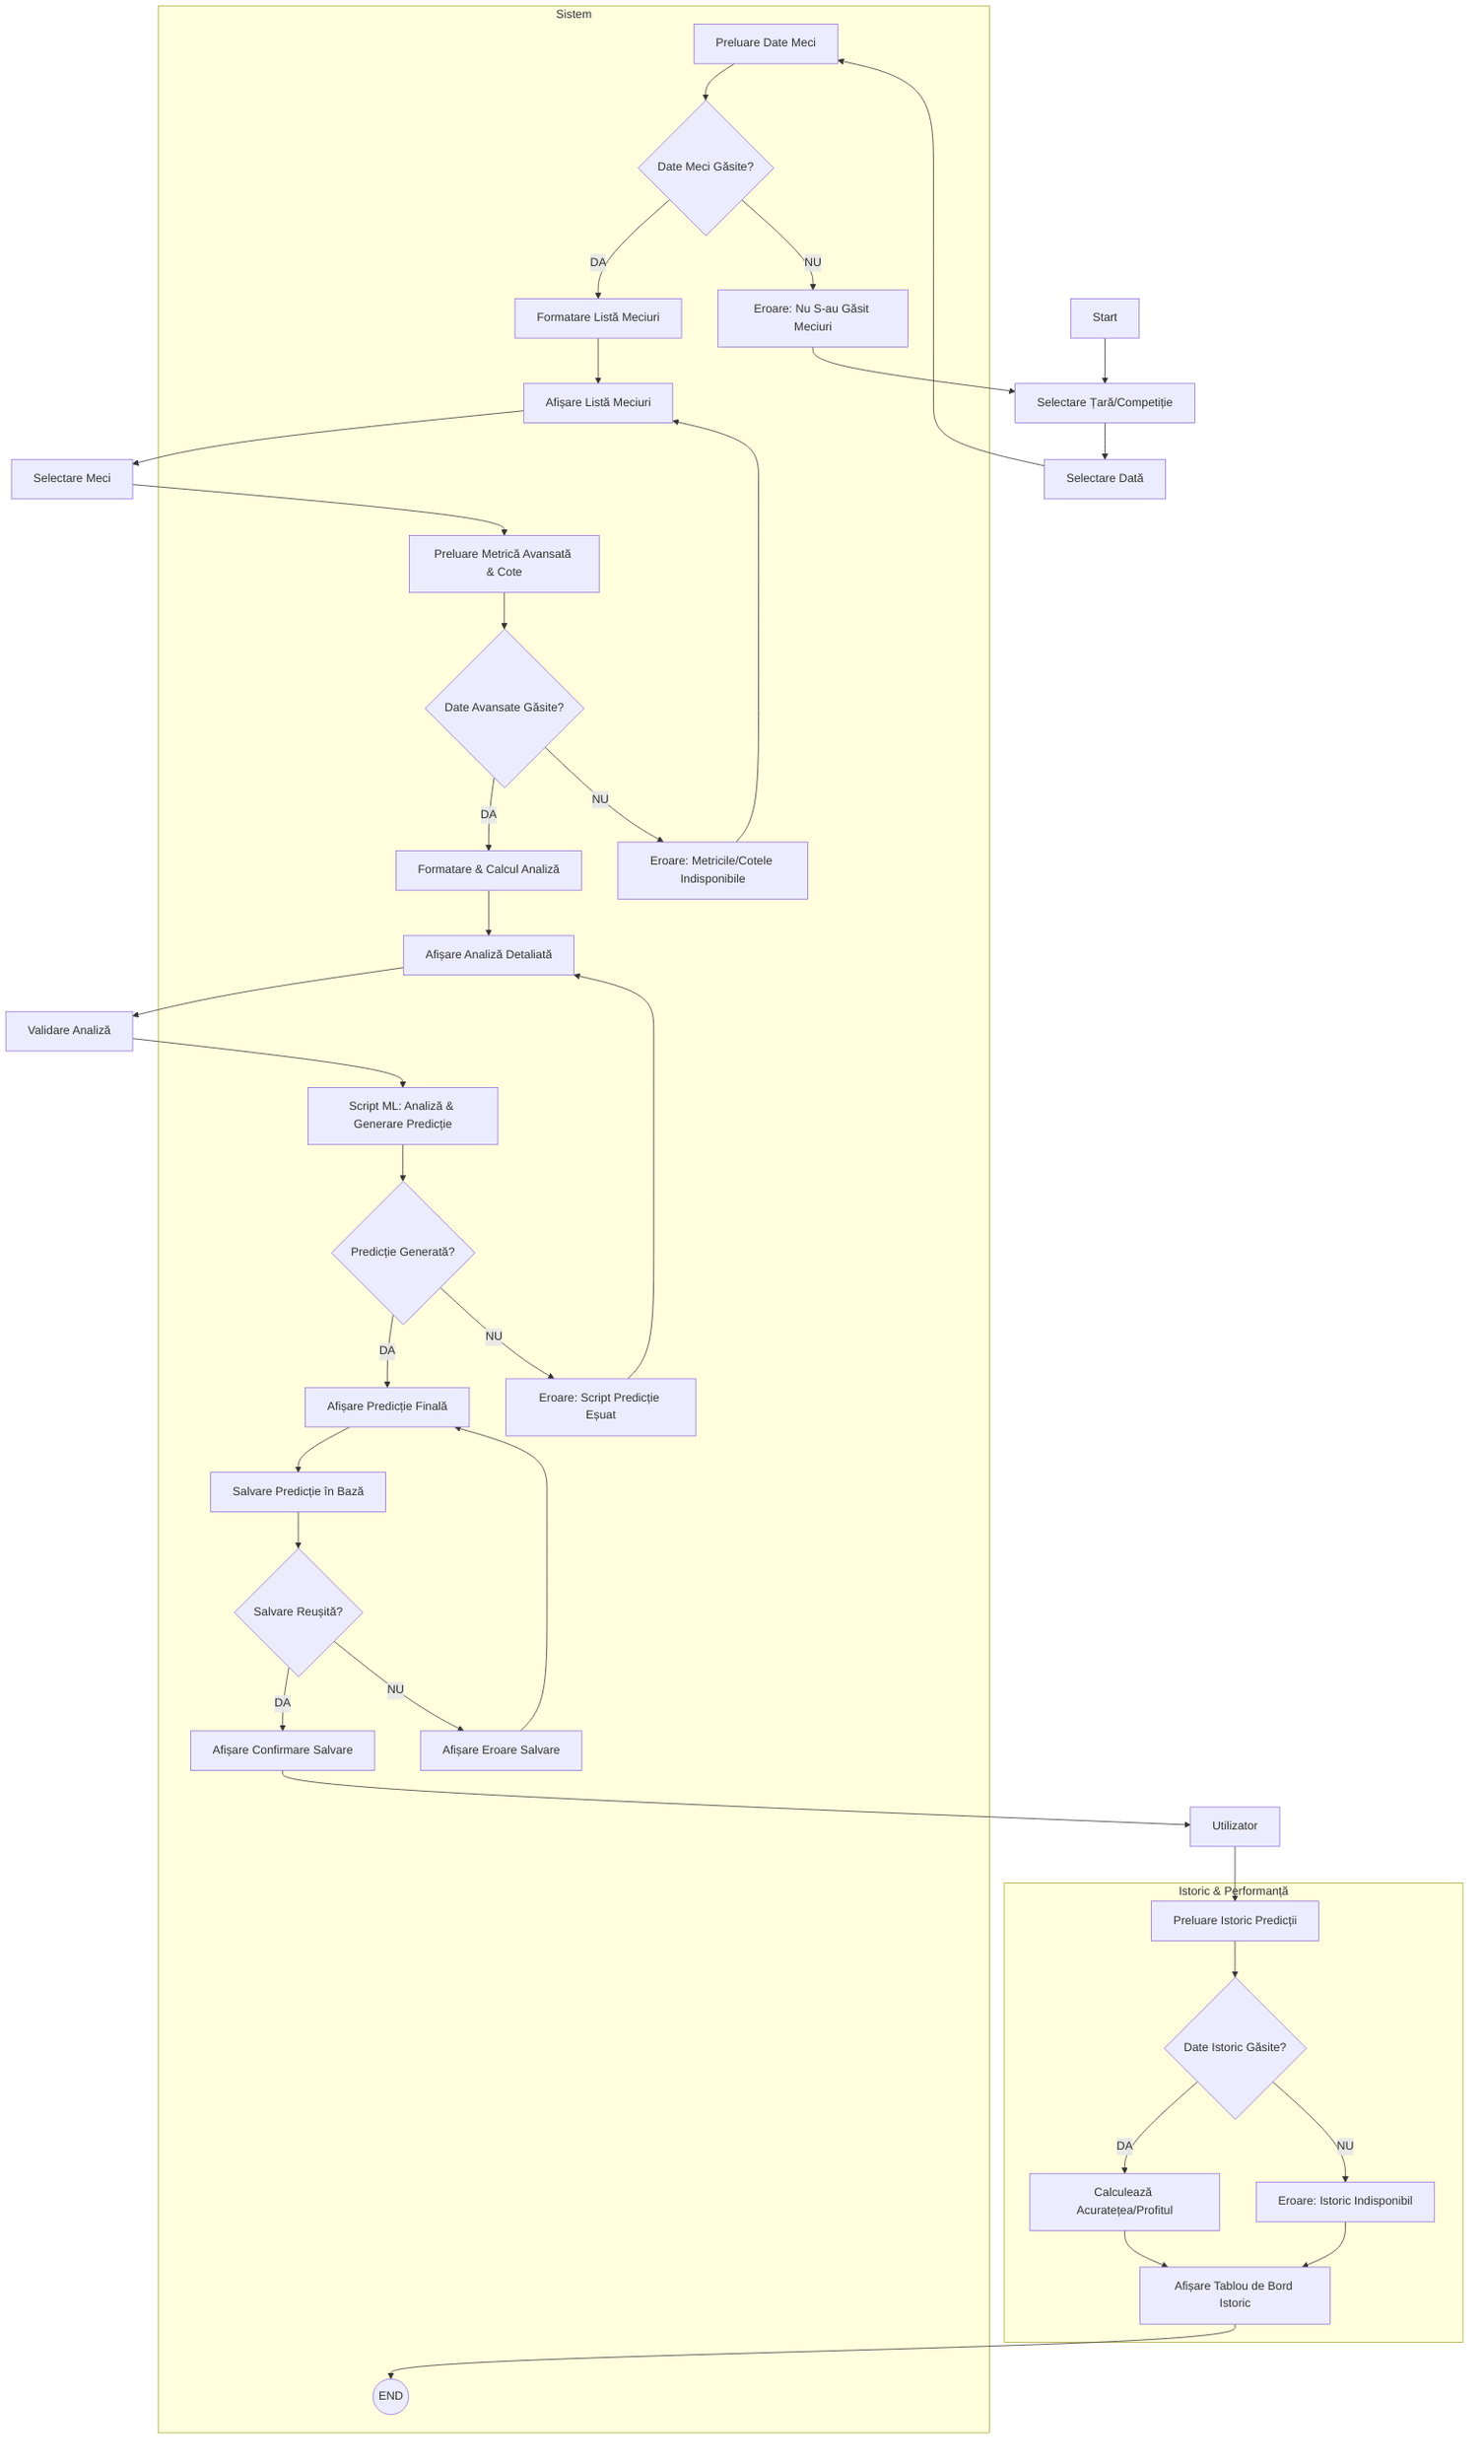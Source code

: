 flowchart TD
%% Define subgraph for System lane
subgraph Sistem
D[Preluare Date Meci]
E{Date Meci Găsite?}
G[Formatare Listă Meciuri]
H[Afișare Listă Meciuri]
I[Eroare: Nu S-au Găsit Meciuri]
J[Preluare Metrică Avansată & Cote]
L{Date Avansate Găsite?}
M[Formatare & Calcul Analiză]
N[Afișare Analiză Detaliată]
O[Eroare: Metricile/Cotele Indisponibile]
P[Script ML: Analiză & Generare Predicție]
Q{Predicție Generată?}
R[Afișare Predicție Finală]
S[Eroare: Script Predicție Eșuat]
T[Salvare Predicție în Bază]
V{Salvare Reușită?}
W[Afișare Confirmare Salvare]
X[Afișare Eroare Salvare]
Z_END((END))
end

%% Define subgraph for History/Performance lane
subgraph "Istoric & Performanță"
Y[Preluare Istoric Predicții]
Z{Date Istoric Găsite?}
AA[Calculează Acuratețea/Profitul]
BB[Afișare Tablou de Bord Istoric]
CC[Eroare: Istoric Indisponibil]
end

%% Define standalone nodes
A[Start]
B[Selectare Țară/Competiție]
C[Selectare Dată]
F[Selectare Meci]
K[Validare Analiză]
U[Utilizator]

%% Define connections
A --> B
B --> C
C --> D
D --> E
E -- DA --> G
E -- NU --> I
G --> H
H --> F
I --> B
F --> J
J --> L
L -- DA --> M
L -- NU --> O
M --> N
N --> K
O --> H
K --> P
P --> Q
Q -- DA --> R
Q -- NU --> S
R --> T
S --> N
T --> V
V -- DA --> W
V -- NU --> X
W --> U
X --> R

%% History Connections
U --> Y
Y --> Z
Z -- DA --> AA
Z -- NU --> CC
AA --> BB
CC --> BB
BB --> Z_END
